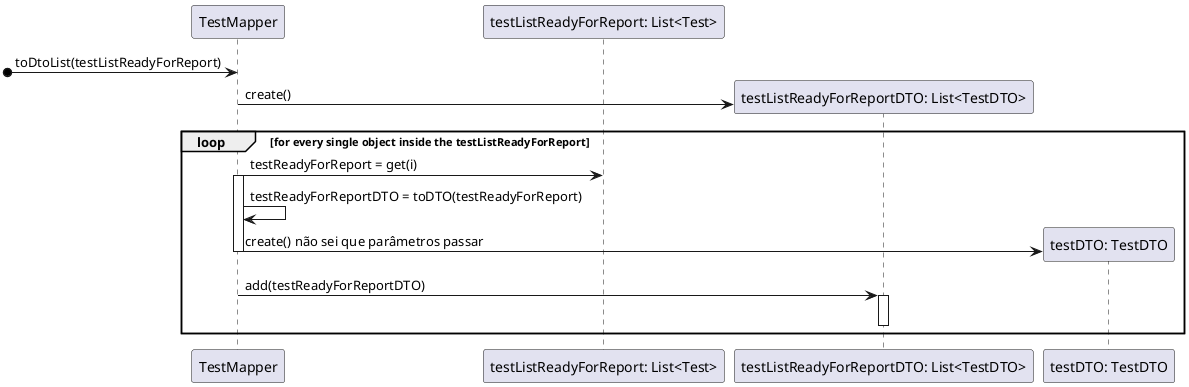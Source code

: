 @startuml

participant TestMapper as tm
participant "testListReadyForReport: List<Test>" as tlrfr
participant "testListReadyForReportDTO: List<TestDTO>" as tlrdto
participant "testDTO: TestDTO" as tdto



[o-> tm: toDtoList(testListReadyForReport)
create tlrdto
tm -> tlrdto: create()
loop for every single object inside the testListReadyForReport
tm -> tlrfr: testReadyForReport = get(i)
activate tm
tm -> tm: testReadyForReportDTO = toDTO(testReadyForReport)
create tdto
tm -> tdto: create() não sei que parâmetros passar
deactivate tm
tm -> tlrdto: add(testReadyForReportDTO)
activate tlrdto
deactivate tlrdto
end loop
@enduml